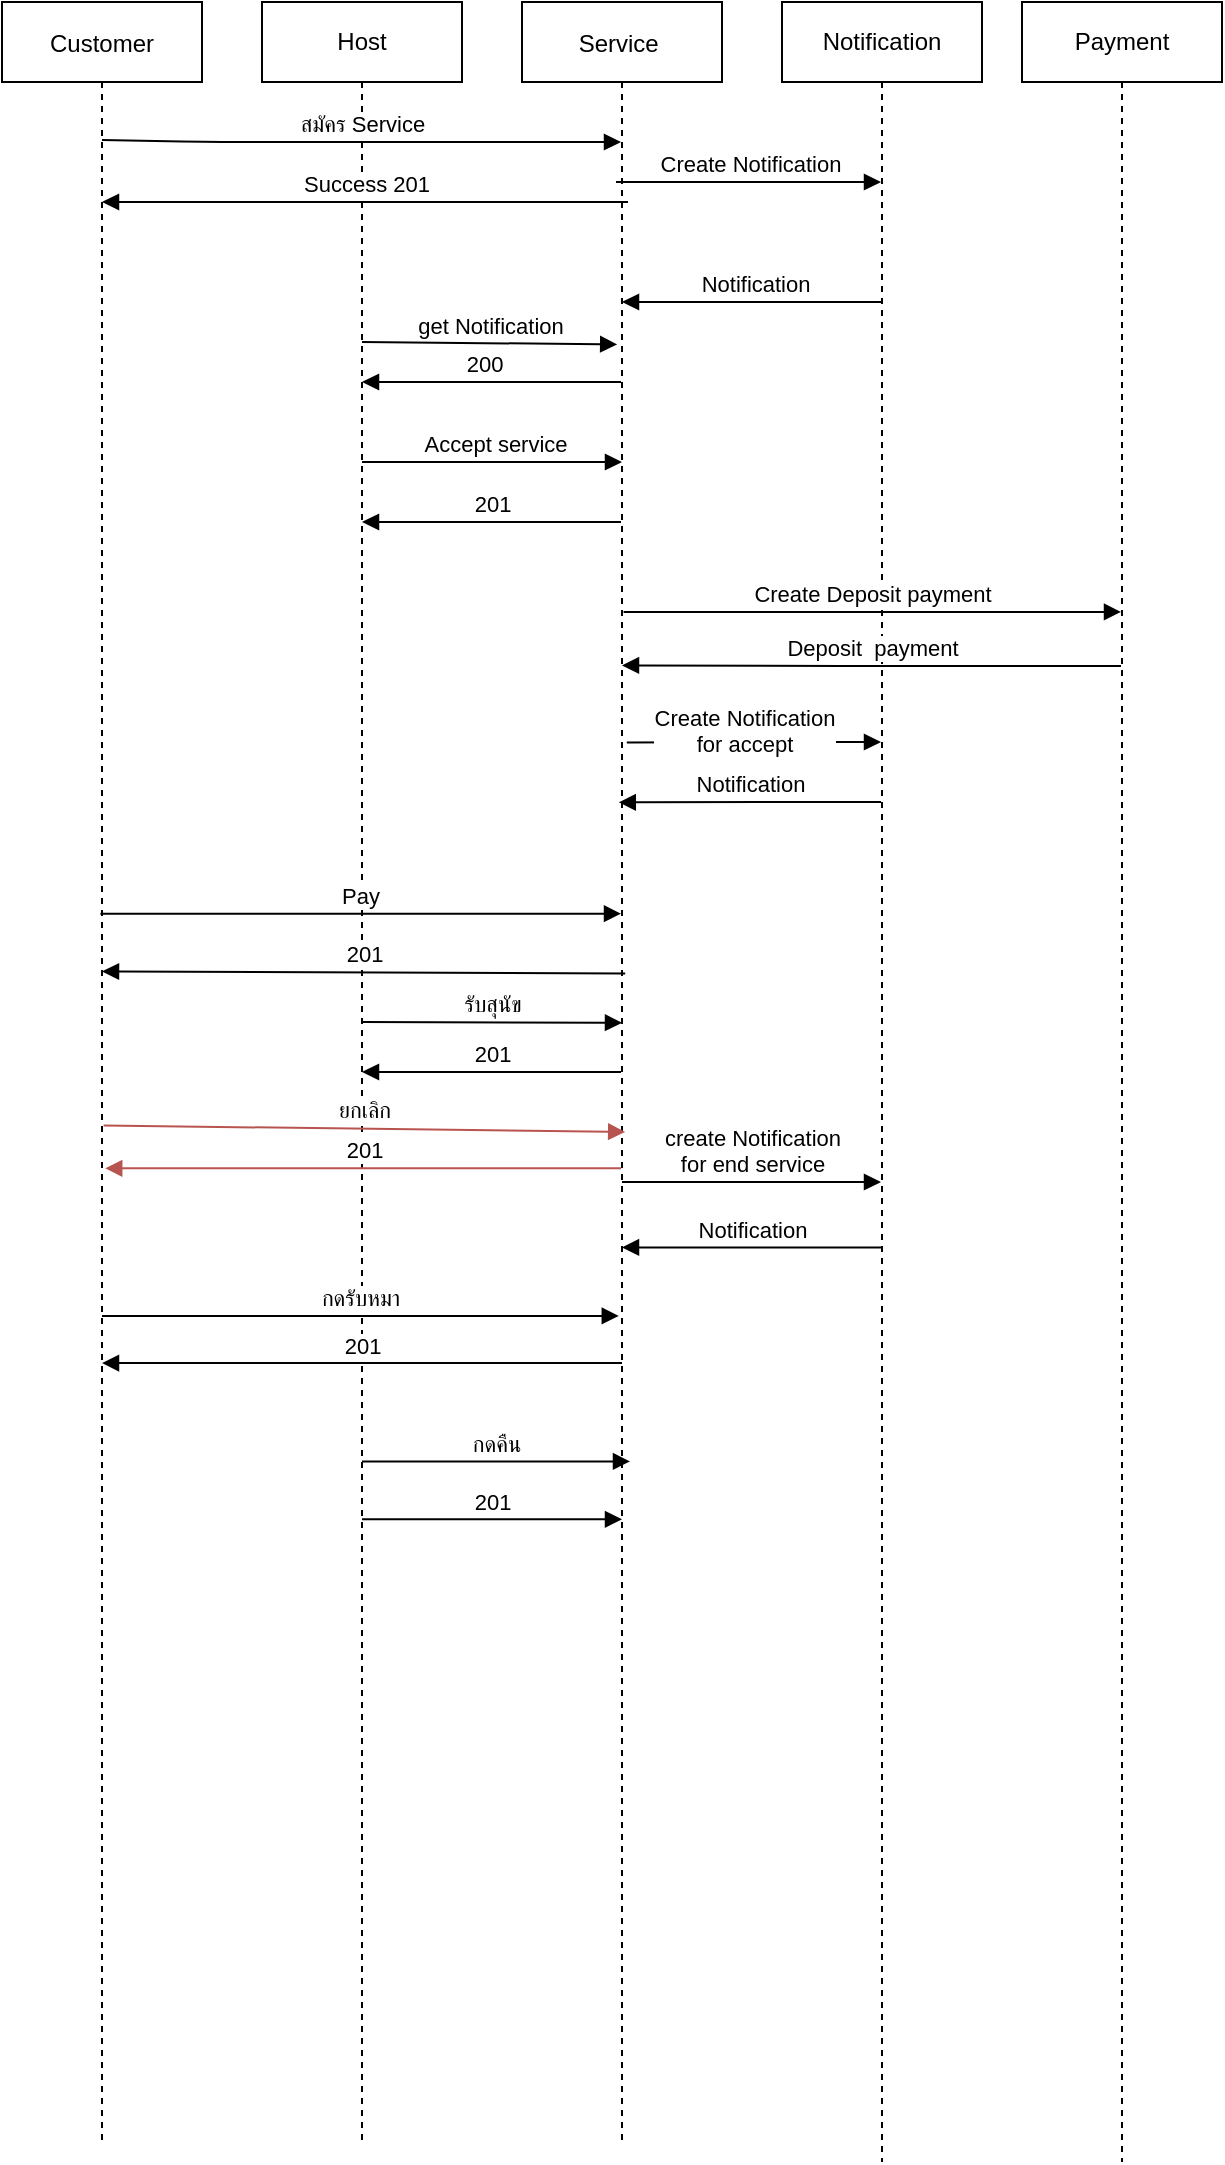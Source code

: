 <mxfile version="14.6.3" type="github">
  <diagram id="kgpKYQtTHZ0yAKxKKP6v" name="Page-1">
    <mxGraphModel dx="1038" dy="580" grid="1" gridSize="10" guides="1" tooltips="1" connect="1" arrows="1" fold="1" page="1" pageScale="1" pageWidth="850" pageHeight="1100" math="0" shadow="0">
      <root>
        <mxCell id="0" />
        <mxCell id="1" parent="0" />
        <mxCell id="3nuBFxr9cyL0pnOWT2aG-1" value="Customer" style="shape=umlLifeline;perimeter=lifelinePerimeter;container=1;collapsible=0;recursiveResize=0;rounded=0;shadow=0;strokeWidth=1;" parent="1" vertex="1">
          <mxGeometry x="100" y="80" width="100" height="1070" as="geometry" />
        </mxCell>
        <mxCell id="3nuBFxr9cyL0pnOWT2aG-5" value="Service " style="shape=umlLifeline;perimeter=lifelinePerimeter;container=1;collapsible=0;recursiveResize=0;rounded=0;shadow=0;strokeWidth=1;" parent="1" vertex="1">
          <mxGeometry x="360" y="80" width="100" height="1070" as="geometry" />
        </mxCell>
        <mxCell id="ohXcxpOozCTFB-AiFhN6-10" value="create Notification&lt;br&gt;for end service" style="html=1;verticalAlign=bottom;endArrow=block;" edge="1" parent="3nuBFxr9cyL0pnOWT2aG-5" target="vX45WFJF0L9HwvAfx8vY-3">
          <mxGeometry width="80" relative="1" as="geometry">
            <mxPoint x="50" y="590" as="sourcePoint" />
            <mxPoint x="130" y="590" as="targetPoint" />
          </mxGeometry>
        </mxCell>
        <mxCell id="vX45WFJF0L9HwvAfx8vY-2" value="Payment" style="shape=umlLifeline;perimeter=lifelinePerimeter;whiteSpace=wrap;html=1;container=1;collapsible=0;recursiveResize=0;outlineConnect=0;" parent="1" vertex="1">
          <mxGeometry x="610" y="80" width="100" height="1080" as="geometry" />
        </mxCell>
        <mxCell id="vX45WFJF0L9HwvAfx8vY-3" value="Notification" style="shape=umlLifeline;perimeter=lifelinePerimeter;whiteSpace=wrap;html=1;container=1;collapsible=0;recursiveResize=0;outlineConnect=0;" parent="1" vertex="1">
          <mxGeometry x="490" y="80" width="100" height="1080" as="geometry" />
        </mxCell>
        <mxCell id="vX45WFJF0L9HwvAfx8vY-1" value="Host" style="shape=umlLifeline;perimeter=lifelinePerimeter;whiteSpace=wrap;html=1;container=1;collapsible=0;recursiveResize=0;outlineConnect=0;" parent="1" vertex="1">
          <mxGeometry x="230" y="80" width="100" height="1070" as="geometry" />
        </mxCell>
        <mxCell id="vX45WFJF0L9HwvAfx8vY-32" value="get Notification" style="html=1;verticalAlign=bottom;endArrow=block;entryX=0.476;entryY=0.16;entryDx=0;entryDy=0;entryPerimeter=0;" parent="vX45WFJF0L9HwvAfx8vY-1" edge="1" target="3nuBFxr9cyL0pnOWT2aG-5">
          <mxGeometry width="80" relative="1" as="geometry">
            <mxPoint x="50" y="170" as="sourcePoint" />
            <mxPoint x="177" y="170" as="targetPoint" />
          </mxGeometry>
        </mxCell>
        <mxCell id="ohXcxpOozCTFB-AiFhN6-8" value="รับสุนัข" style="html=1;verticalAlign=bottom;endArrow=block;entryX=0.5;entryY=0.477;entryDx=0;entryDy=0;entryPerimeter=0;" edge="1" parent="vX45WFJF0L9HwvAfx8vY-1" target="3nuBFxr9cyL0pnOWT2aG-5">
          <mxGeometry width="80" relative="1" as="geometry">
            <mxPoint x="50" y="510" as="sourcePoint" />
            <mxPoint x="130" y="510" as="targetPoint" />
          </mxGeometry>
        </mxCell>
        <mxCell id="vX45WFJF0L9HwvAfx8vY-4" value="สมัคร Service" style="html=1;verticalAlign=bottom;endArrow=block;" parent="1" target="3nuBFxr9cyL0pnOWT2aG-5" edge="1">
          <mxGeometry width="80" relative="1" as="geometry">
            <mxPoint x="150" y="149" as="sourcePoint" />
            <mxPoint x="270" y="150" as="targetPoint" />
            <Array as="points">
              <mxPoint x="200" y="150" />
            </Array>
          </mxGeometry>
        </mxCell>
        <mxCell id="vX45WFJF0L9HwvAfx8vY-6" value="Success 201" style="html=1;verticalAlign=bottom;endArrow=block;" parent="1" target="3nuBFxr9cyL0pnOWT2aG-1" edge="1">
          <mxGeometry width="80" relative="1" as="geometry">
            <mxPoint x="413" y="180" as="sourcePoint" />
            <mxPoint x="400" y="200" as="targetPoint" />
            <Array as="points">
              <mxPoint x="370" y="180" />
              <mxPoint x="310" y="180" />
            </Array>
          </mxGeometry>
        </mxCell>
        <mxCell id="vX45WFJF0L9HwvAfx8vY-10" value="Create Notification" style="html=1;verticalAlign=bottom;endArrow=block;" parent="1" target="vX45WFJF0L9HwvAfx8vY-3" edge="1">
          <mxGeometry width="80" relative="1" as="geometry">
            <mxPoint x="407" y="170" as="sourcePoint" />
            <mxPoint x="520" y="210" as="targetPoint" />
          </mxGeometry>
        </mxCell>
        <mxCell id="vX45WFJF0L9HwvAfx8vY-11" value="&amp;nbsp;Notification" style="html=1;verticalAlign=bottom;endArrow=block;" parent="1" source="vX45WFJF0L9HwvAfx8vY-3" edge="1">
          <mxGeometry width="80" relative="1" as="geometry">
            <mxPoint x="470" y="230" as="sourcePoint" />
            <mxPoint x="410" y="230" as="targetPoint" />
            <Array as="points">
              <mxPoint x="480" y="230" />
            </Array>
          </mxGeometry>
        </mxCell>
        <mxCell id="vX45WFJF0L9HwvAfx8vY-14" value="&amp;nbsp;Accept service" style="html=1;verticalAlign=bottom;endArrow=block;" parent="1" source="vX45WFJF0L9HwvAfx8vY-1" edge="1">
          <mxGeometry width="80" relative="1" as="geometry">
            <mxPoint x="330" y="310" as="sourcePoint" />
            <mxPoint x="410" y="310" as="targetPoint" />
          </mxGeometry>
        </mxCell>
        <mxCell id="vX45WFJF0L9HwvAfx8vY-16" value="201" style="html=1;verticalAlign=bottom;endArrow=block;" parent="1" source="3nuBFxr9cyL0pnOWT2aG-5" target="vX45WFJF0L9HwvAfx8vY-1" edge="1">
          <mxGeometry width="80" relative="1" as="geometry">
            <mxPoint x="270" y="440" as="sourcePoint" />
            <mxPoint x="350" y="440" as="targetPoint" />
            <Array as="points">
              <mxPoint x="330" y="340" />
            </Array>
          </mxGeometry>
        </mxCell>
        <mxCell id="vX45WFJF0L9HwvAfx8vY-17" value="Create Notification&lt;br&gt;for accept" style="html=1;verticalAlign=bottom;endArrow=block;exitX=0.524;exitY=0.346;exitDx=0;exitDy=0;exitPerimeter=0;" parent="1" source="3nuBFxr9cyL0pnOWT2aG-5" target="vX45WFJF0L9HwvAfx8vY-3" edge="1">
          <mxGeometry x="-0.069" y="-10" width="80" relative="1" as="geometry">
            <mxPoint x="430" y="320" as="sourcePoint" />
            <mxPoint x="510" y="320" as="targetPoint" />
            <Array as="points">
              <mxPoint x="490" y="450" />
            </Array>
            <mxPoint as="offset" />
          </mxGeometry>
        </mxCell>
        <mxCell id="vX45WFJF0L9HwvAfx8vY-18" value="Notification" style="html=1;verticalAlign=bottom;endArrow=block;entryX=0.484;entryY=0.374;entryDx=0;entryDy=0;entryPerimeter=0;" parent="1" source="vX45WFJF0L9HwvAfx8vY-3" target="3nuBFxr9cyL0pnOWT2aG-5" edge="1">
          <mxGeometry width="80" relative="1" as="geometry">
            <mxPoint x="380" y="410" as="sourcePoint" />
            <mxPoint x="460" y="410" as="targetPoint" />
            <Array as="points">
              <mxPoint x="490" y="480" />
            </Array>
          </mxGeometry>
        </mxCell>
        <mxCell id="vX45WFJF0L9HwvAfx8vY-21" value="Create Deposit payment" style="html=1;verticalAlign=bottom;endArrow=block;exitX=0.508;exitY=0.285;exitDx=0;exitDy=0;exitPerimeter=0;" parent="1" edge="1" target="vX45WFJF0L9HwvAfx8vY-2" source="3nuBFxr9cyL0pnOWT2aG-5">
          <mxGeometry width="80" relative="1" as="geometry">
            <mxPoint x="414" y="320" as="sourcePoint" />
            <mxPoint x="666.5" y="320" as="targetPoint" />
          </mxGeometry>
        </mxCell>
        <mxCell id="vX45WFJF0L9HwvAfx8vY-22" value="Deposit&amp;nbsp; payment" style="html=1;verticalAlign=bottom;endArrow=block;entryX=0.5;entryY=0.31;entryDx=0;entryDy=0;entryPerimeter=0;" parent="1" source="vX45WFJF0L9HwvAfx8vY-2" target="3nuBFxr9cyL0pnOWT2aG-5" edge="1">
          <mxGeometry width="80" relative="1" as="geometry">
            <mxPoint x="450" y="450" as="sourcePoint" />
            <mxPoint x="530" y="450" as="targetPoint" />
            <Array as="points">
              <mxPoint x="530" y="412" />
            </Array>
          </mxGeometry>
        </mxCell>
        <mxCell id="vX45WFJF0L9HwvAfx8vY-25" value="200" style="html=1;verticalAlign=bottom;endArrow=block;" parent="1" source="3nuBFxr9cyL0pnOWT2aG-5" target="vX45WFJF0L9HwvAfx8vY-1" edge="1">
          <mxGeometry x="0.068" width="80" relative="1" as="geometry">
            <mxPoint x="300" y="390" as="sourcePoint" />
            <mxPoint x="380" y="390" as="targetPoint" />
            <Array as="points">
              <mxPoint x="340" y="270" />
              <mxPoint x="300" y="270" />
            </Array>
            <mxPoint as="offset" />
          </mxGeometry>
        </mxCell>
        <mxCell id="vX45WFJF0L9HwvAfx8vY-29" value="201" style="html=1;verticalAlign=bottom;endArrow=block;exitX=0.516;exitY=0.454;exitDx=0;exitDy=0;exitPerimeter=0;entryX=0.5;entryY=0.453;entryDx=0;entryDy=0;entryPerimeter=0;" parent="1" source="3nuBFxr9cyL0pnOWT2aG-5" edge="1" target="3nuBFxr9cyL0pnOWT2aG-1">
          <mxGeometry width="80" relative="1" as="geometry">
            <mxPoint x="190" y="620" as="sourcePoint" />
            <mxPoint x="150" y="590" as="targetPoint" />
          </mxGeometry>
        </mxCell>
        <mxCell id="vX45WFJF0L9HwvAfx8vY-28" value="Pay" style="html=1;verticalAlign=bottom;endArrow=block;exitX=0.492;exitY=0.426;exitDx=0;exitDy=0;exitPerimeter=0;" parent="1" target="3nuBFxr9cyL0pnOWT2aG-5" edge="1" source="3nuBFxr9cyL0pnOWT2aG-1">
          <mxGeometry width="80" relative="1" as="geometry">
            <mxPoint x="150" y="560" as="sourcePoint" />
            <mxPoint x="230" y="560" as="targetPoint" />
          </mxGeometry>
        </mxCell>
        <mxCell id="ohXcxpOozCTFB-AiFhN6-9" value="201" style="html=1;verticalAlign=bottom;endArrow=block;" edge="1" parent="1" source="3nuBFxr9cyL0pnOWT2aG-5" target="vX45WFJF0L9HwvAfx8vY-1">
          <mxGeometry width="80" relative="1" as="geometry">
            <mxPoint x="300" y="630" as="sourcePoint" />
            <mxPoint x="380" y="630" as="targetPoint" />
          </mxGeometry>
        </mxCell>
        <mxCell id="ohXcxpOozCTFB-AiFhN6-11" value="Notification" style="html=1;verticalAlign=bottom;endArrow=block;entryX=0.5;entryY=0.582;entryDx=0;entryDy=0;entryPerimeter=0;" edge="1" parent="1" source="vX45WFJF0L9HwvAfx8vY-3" target="3nuBFxr9cyL0pnOWT2aG-5">
          <mxGeometry width="80" relative="1" as="geometry">
            <mxPoint x="430" y="700" as="sourcePoint" />
            <mxPoint x="510" y="700" as="targetPoint" />
          </mxGeometry>
        </mxCell>
        <mxCell id="ohXcxpOozCTFB-AiFhN6-12" value="กดรับหมา" style="html=1;verticalAlign=bottom;endArrow=block;entryX=0.484;entryY=0.614;entryDx=0;entryDy=0;entryPerimeter=0;" edge="1" parent="1" source="3nuBFxr9cyL0pnOWT2aG-1" target="3nuBFxr9cyL0pnOWT2aG-5">
          <mxGeometry width="80" relative="1" as="geometry">
            <mxPoint x="180" y="740" as="sourcePoint" />
            <mxPoint x="340" y="740" as="targetPoint" />
          </mxGeometry>
        </mxCell>
        <mxCell id="ohXcxpOozCTFB-AiFhN6-13" value="201" style="html=1;verticalAlign=bottom;endArrow=block;exitX=0.5;exitY=0.636;exitDx=0;exitDy=0;exitPerimeter=0;" edge="1" parent="1" source="3nuBFxr9cyL0pnOWT2aG-5" target="3nuBFxr9cyL0pnOWT2aG-1">
          <mxGeometry width="80" relative="1" as="geometry">
            <mxPoint x="200" y="760" as="sourcePoint" />
            <mxPoint x="280" y="760" as="targetPoint" />
          </mxGeometry>
        </mxCell>
        <mxCell id="ohXcxpOozCTFB-AiFhN6-14" value="กดคืน" style="html=1;verticalAlign=bottom;endArrow=block;entryX=0.54;entryY=0.682;entryDx=0;entryDy=0;entryPerimeter=0;" edge="1" parent="1" source="vX45WFJF0L9HwvAfx8vY-1" target="3nuBFxr9cyL0pnOWT2aG-5">
          <mxGeometry width="80" relative="1" as="geometry">
            <mxPoint x="300" y="810" as="sourcePoint" />
            <mxPoint x="380" y="810" as="targetPoint" />
          </mxGeometry>
        </mxCell>
        <mxCell id="ohXcxpOozCTFB-AiFhN6-15" value="201" style="html=1;verticalAlign=bottom;endArrow=block;entryX=0.5;entryY=0.709;entryDx=0;entryDy=0;entryPerimeter=0;" edge="1" parent="1" source="vX45WFJF0L9HwvAfx8vY-1" target="3nuBFxr9cyL0pnOWT2aG-5">
          <mxGeometry width="80" relative="1" as="geometry">
            <mxPoint x="290" y="840" as="sourcePoint" />
            <mxPoint x="370" y="840" as="targetPoint" />
          </mxGeometry>
        </mxCell>
        <mxCell id="ohXcxpOozCTFB-AiFhN6-16" value="ยกเลิก" style="html=1;verticalAlign=bottom;endArrow=block;entryX=0.516;entryY=0.528;entryDx=0;entryDy=0;entryPerimeter=0;exitX=0.508;exitY=0.525;exitDx=0;exitDy=0;exitPerimeter=0;fillColor=#f8cecc;strokeColor=#b85450;" edge="1" parent="1" source="3nuBFxr9cyL0pnOWT2aG-1" target="3nuBFxr9cyL0pnOWT2aG-5">
          <mxGeometry width="80" relative="1" as="geometry">
            <mxPoint x="150" y="630" as="sourcePoint" />
            <mxPoint x="230" y="630" as="targetPoint" />
          </mxGeometry>
        </mxCell>
        <mxCell id="ohXcxpOozCTFB-AiFhN6-17" value="201" style="html=1;verticalAlign=bottom;endArrow=block;entryX=0.516;entryY=0.545;entryDx=0;entryDy=0;entryPerimeter=0;fillColor=#f8cecc;strokeColor=#b85450;" edge="1" parent="1" source="3nuBFxr9cyL0pnOWT2aG-5" target="3nuBFxr9cyL0pnOWT2aG-1">
          <mxGeometry width="80" relative="1" as="geometry">
            <mxPoint x="180" y="660" as="sourcePoint" />
            <mxPoint x="260" y="660" as="targetPoint" />
          </mxGeometry>
        </mxCell>
      </root>
    </mxGraphModel>
  </diagram>
</mxfile>
